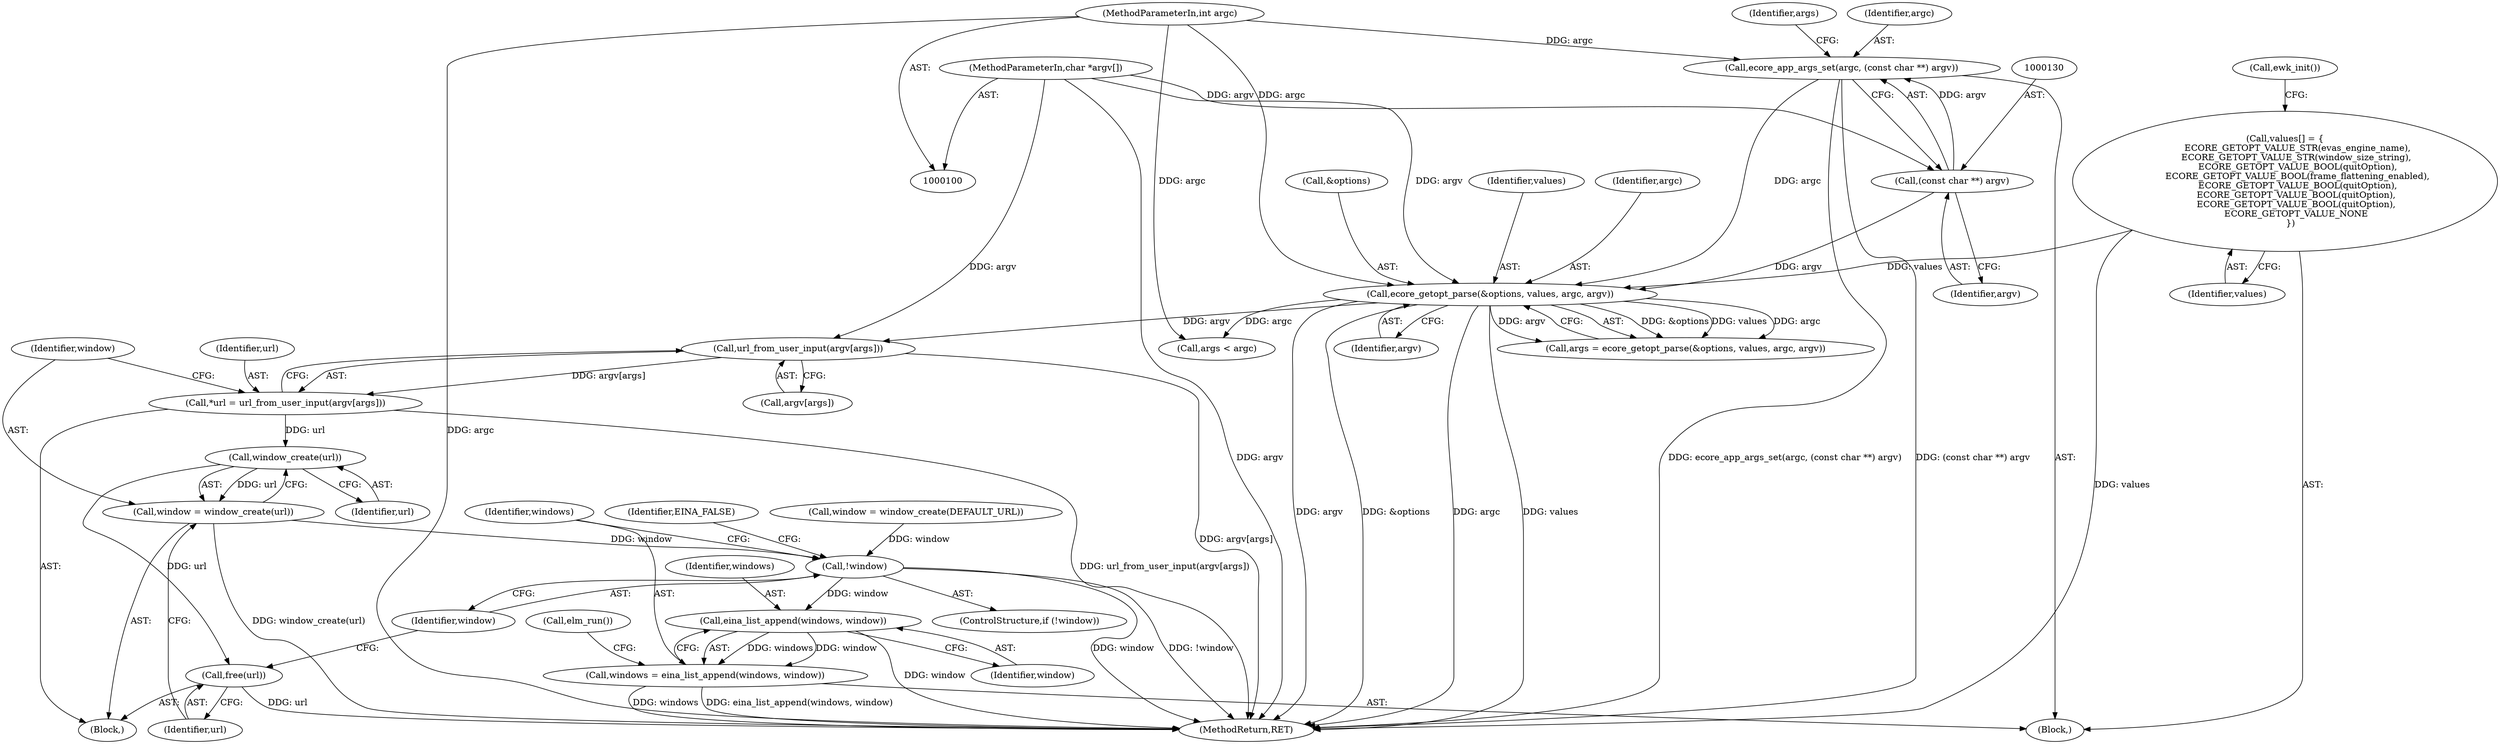 digraph "0_Chrome_46afbe7f7f55280947e9c06c429a68983ba9d8dd@API" {
"1000194" [label="(Call,window_create(url))"];
"1000186" [label="(Call,*url = url_from_user_input(argv[args]))"];
"1000188" [label="(Call,url_from_user_input(argv[args]))"];
"1000134" [label="(Call,ecore_getopt_parse(&options, values, argc, argv))"];
"1000118" [label="(Call,values[] = {\n         ECORE_GETOPT_VALUE_STR(evas_engine_name),\n        ECORE_GETOPT_VALUE_STR(window_size_string),\n         ECORE_GETOPT_VALUE_BOOL(quitOption),\n         ECORE_GETOPT_VALUE_BOOL(frame_flattening_enabled),\n         ECORE_GETOPT_VALUE_BOOL(quitOption),\n        ECORE_GETOPT_VALUE_BOOL(quitOption),\n        ECORE_GETOPT_VALUE_BOOL(quitOption),\n        ECORE_GETOPT_VALUE_NONE\n    })"];
"1000127" [label="(Call,ecore_app_args_set(argc, (const char **) argv))"];
"1000101" [label="(MethodParameterIn,int argc)"];
"1000129" [label="(Call,(const char **) argv)"];
"1000102" [label="(MethodParameterIn,char *argv[])"];
"1000192" [label="(Call,window = window_create(url))"];
"1000204" [label="(Call,!window)"];
"1000212" [label="(Call,eina_list_append(windows, window))"];
"1000210" [label="(Call,windows = eina_list_append(windows, window))"];
"1000196" [label="(Call,free(url))"];
"1000203" [label="(ControlStructure,if (!window))"];
"1000193" [label="(Identifier,window)"];
"1000186" [label="(Call,*url = url_from_user_input(argv[args]))"];
"1000197" [label="(Identifier,url)"];
"1000103" [label="(Block,)"];
"1000205" [label="(Identifier,window)"];
"1000127" [label="(Call,ecore_app_args_set(argc, (const char **) argv))"];
"1000210" [label="(Call,windows = eina_list_append(windows, window))"];
"1000134" [label="(Call,ecore_getopt_parse(&options, values, argc, argv))"];
"1000137" [label="(Identifier,values)"];
"1000192" [label="(Call,window = window_create(url))"];
"1000138" [label="(Identifier,argc)"];
"1000133" [label="(Identifier,args)"];
"1000204" [label="(Call,!window)"];
"1000213" [label="(Identifier,windows)"];
"1000101" [label="(MethodParameterIn,int argc)"];
"1000194" [label="(Call,window_create(url))"];
"1000131" [label="(Identifier,argv)"];
"1000215" [label="(Call,elm_run())"];
"1000132" [label="(Call,args = ecore_getopt_parse(&options, values, argc, argv))"];
"1000102" [label="(MethodParameterIn,char *argv[])"];
"1000189" [label="(Call,argv[args])"];
"1000184" [label="(Block,)"];
"1000129" [label="(Call,(const char **) argv)"];
"1000135" [label="(Call,&options)"];
"1000139" [label="(Identifier,argv)"];
"1000199" [label="(Call,window = window_create(DEFAULT_URL))"];
"1000208" [label="(Identifier,EINA_FALSE)"];
"1000119" [label="(Identifier,values)"];
"1000195" [label="(Identifier,url)"];
"1000212" [label="(Call,eina_list_append(windows, window))"];
"1000128" [label="(Identifier,argc)"];
"1000220" [label="(MethodReturn,RET)"];
"1000188" [label="(Call,url_from_user_input(argv[args]))"];
"1000211" [label="(Identifier,windows)"];
"1000122" [label="(Call,ewk_init())"];
"1000181" [label="(Call,args < argc)"];
"1000214" [label="(Identifier,window)"];
"1000187" [label="(Identifier,url)"];
"1000118" [label="(Call,values[] = {\n         ECORE_GETOPT_VALUE_STR(evas_engine_name),\n        ECORE_GETOPT_VALUE_STR(window_size_string),\n         ECORE_GETOPT_VALUE_BOOL(quitOption),\n         ECORE_GETOPT_VALUE_BOOL(frame_flattening_enabled),\n         ECORE_GETOPT_VALUE_BOOL(quitOption),\n        ECORE_GETOPT_VALUE_BOOL(quitOption),\n        ECORE_GETOPT_VALUE_BOOL(quitOption),\n        ECORE_GETOPT_VALUE_NONE\n    })"];
"1000196" [label="(Call,free(url))"];
"1000194" -> "1000192"  [label="AST: "];
"1000194" -> "1000195"  [label="CFG: "];
"1000195" -> "1000194"  [label="AST: "];
"1000192" -> "1000194"  [label="CFG: "];
"1000194" -> "1000192"  [label="DDG: url"];
"1000186" -> "1000194"  [label="DDG: url"];
"1000194" -> "1000196"  [label="DDG: url"];
"1000186" -> "1000184"  [label="AST: "];
"1000186" -> "1000188"  [label="CFG: "];
"1000187" -> "1000186"  [label="AST: "];
"1000188" -> "1000186"  [label="AST: "];
"1000193" -> "1000186"  [label="CFG: "];
"1000186" -> "1000220"  [label="DDG: url_from_user_input(argv[args])"];
"1000188" -> "1000186"  [label="DDG: argv[args]"];
"1000188" -> "1000189"  [label="CFG: "];
"1000189" -> "1000188"  [label="AST: "];
"1000188" -> "1000220"  [label="DDG: argv[args]"];
"1000134" -> "1000188"  [label="DDG: argv"];
"1000102" -> "1000188"  [label="DDG: argv"];
"1000134" -> "1000132"  [label="AST: "];
"1000134" -> "1000139"  [label="CFG: "];
"1000135" -> "1000134"  [label="AST: "];
"1000137" -> "1000134"  [label="AST: "];
"1000138" -> "1000134"  [label="AST: "];
"1000139" -> "1000134"  [label="AST: "];
"1000132" -> "1000134"  [label="CFG: "];
"1000134" -> "1000220"  [label="DDG: argv"];
"1000134" -> "1000220"  [label="DDG: &options"];
"1000134" -> "1000220"  [label="DDG: argc"];
"1000134" -> "1000220"  [label="DDG: values"];
"1000134" -> "1000132"  [label="DDG: &options"];
"1000134" -> "1000132"  [label="DDG: values"];
"1000134" -> "1000132"  [label="DDG: argc"];
"1000134" -> "1000132"  [label="DDG: argv"];
"1000118" -> "1000134"  [label="DDG: values"];
"1000127" -> "1000134"  [label="DDG: argc"];
"1000101" -> "1000134"  [label="DDG: argc"];
"1000129" -> "1000134"  [label="DDG: argv"];
"1000102" -> "1000134"  [label="DDG: argv"];
"1000134" -> "1000181"  [label="DDG: argc"];
"1000118" -> "1000103"  [label="AST: "];
"1000118" -> "1000119"  [label="CFG: "];
"1000119" -> "1000118"  [label="AST: "];
"1000122" -> "1000118"  [label="CFG: "];
"1000118" -> "1000220"  [label="DDG: values"];
"1000127" -> "1000103"  [label="AST: "];
"1000127" -> "1000129"  [label="CFG: "];
"1000128" -> "1000127"  [label="AST: "];
"1000129" -> "1000127"  [label="AST: "];
"1000133" -> "1000127"  [label="CFG: "];
"1000127" -> "1000220"  [label="DDG: (const char **) argv"];
"1000127" -> "1000220"  [label="DDG: ecore_app_args_set(argc, (const char **) argv)"];
"1000101" -> "1000127"  [label="DDG: argc"];
"1000129" -> "1000127"  [label="DDG: argv"];
"1000101" -> "1000100"  [label="AST: "];
"1000101" -> "1000220"  [label="DDG: argc"];
"1000101" -> "1000181"  [label="DDG: argc"];
"1000129" -> "1000131"  [label="CFG: "];
"1000130" -> "1000129"  [label="AST: "];
"1000131" -> "1000129"  [label="AST: "];
"1000102" -> "1000129"  [label="DDG: argv"];
"1000102" -> "1000100"  [label="AST: "];
"1000102" -> "1000220"  [label="DDG: argv"];
"1000192" -> "1000184"  [label="AST: "];
"1000193" -> "1000192"  [label="AST: "];
"1000197" -> "1000192"  [label="CFG: "];
"1000192" -> "1000220"  [label="DDG: window_create(url)"];
"1000192" -> "1000204"  [label="DDG: window"];
"1000204" -> "1000203"  [label="AST: "];
"1000204" -> "1000205"  [label="CFG: "];
"1000205" -> "1000204"  [label="AST: "];
"1000208" -> "1000204"  [label="CFG: "];
"1000211" -> "1000204"  [label="CFG: "];
"1000204" -> "1000220"  [label="DDG: window"];
"1000204" -> "1000220"  [label="DDG: !window"];
"1000199" -> "1000204"  [label="DDG: window"];
"1000204" -> "1000212"  [label="DDG: window"];
"1000212" -> "1000210"  [label="AST: "];
"1000212" -> "1000214"  [label="CFG: "];
"1000213" -> "1000212"  [label="AST: "];
"1000214" -> "1000212"  [label="AST: "];
"1000210" -> "1000212"  [label="CFG: "];
"1000212" -> "1000220"  [label="DDG: window"];
"1000212" -> "1000210"  [label="DDG: windows"];
"1000212" -> "1000210"  [label="DDG: window"];
"1000210" -> "1000103"  [label="AST: "];
"1000211" -> "1000210"  [label="AST: "];
"1000215" -> "1000210"  [label="CFG: "];
"1000210" -> "1000220"  [label="DDG: eina_list_append(windows, window)"];
"1000210" -> "1000220"  [label="DDG: windows"];
"1000196" -> "1000184"  [label="AST: "];
"1000196" -> "1000197"  [label="CFG: "];
"1000197" -> "1000196"  [label="AST: "];
"1000205" -> "1000196"  [label="CFG: "];
"1000196" -> "1000220"  [label="DDG: url"];
}
